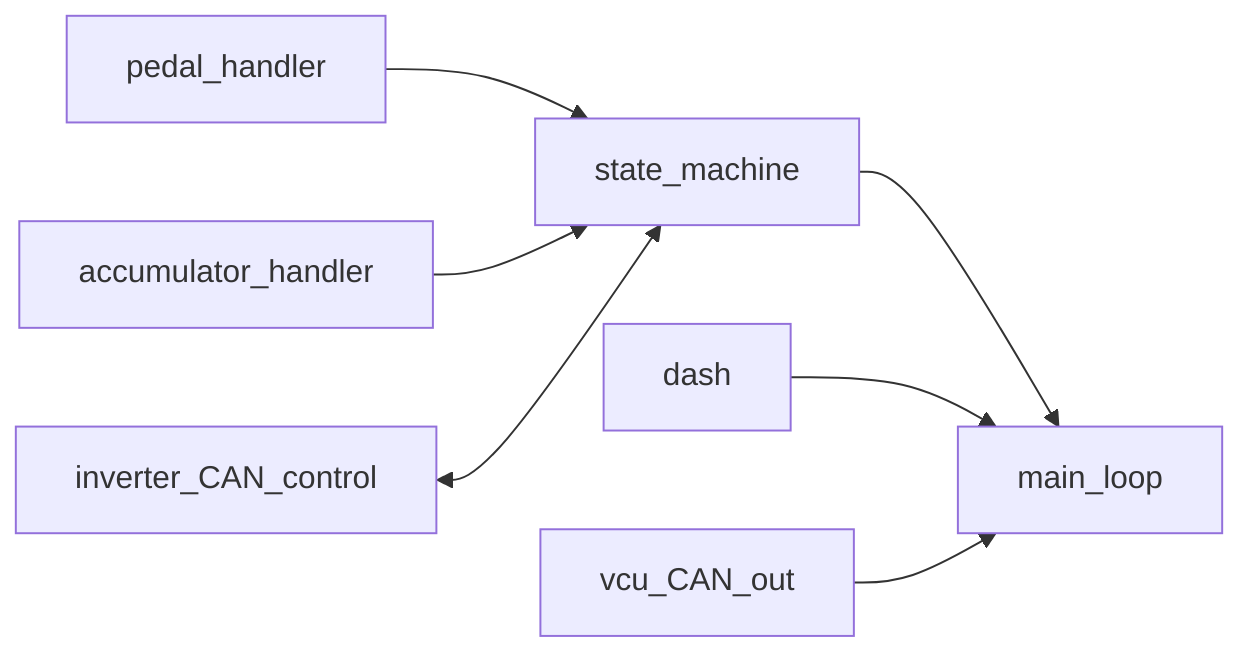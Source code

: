graph LR
    state_machine --> main_loop
    dash --> main_loop
    pedal_handler --> state_machine
    accumulator_handler --> state_machine
    inverter_CAN_control <--> state_machine
    vcu_CAN_out --> main_loop